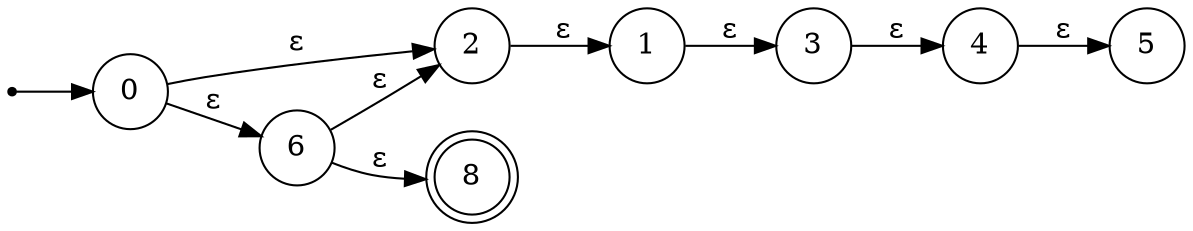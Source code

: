 digraph eNFA_2_7 {
    rankdir=LR;
    size="10,6";
    node [shape = circle];

    0 -> 2 [label="ε"];
    0 -> 6 [label="ε"];
    1 -> 3 [label="ε"];
    2 -> 1 [label="ε"];
    3 -> 4 [label="ε"];
    4 -> 5 [label="ε"];
    6 -> 2 [label="ε"];
    6 -> 8 [label="ε"];

    8 [shape=doublecircle];
    start [shape=point];
    start -> 0;
}
